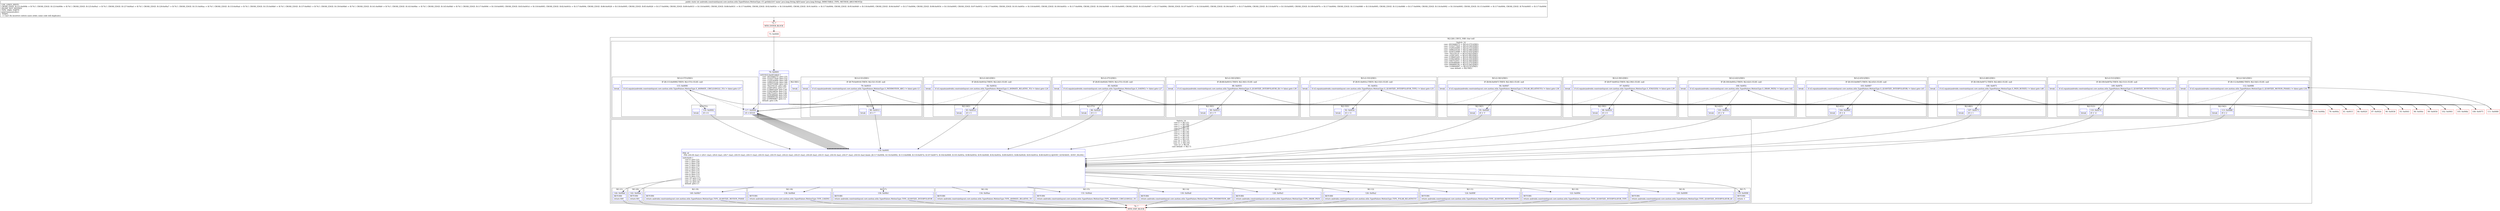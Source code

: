 digraph "CFG forandroidx.constraintlayout.core.motion.utils.TypedValues.MotionType.\-CC.getId(Ljava\/lang\/String;)I" {
subgraph cluster_Region_697923989 {
label = "R(2:2|6) | DECL_VAR: char null\l";
node [shape=record,color=blue];
subgraph cluster_SwitchRegion_542431701 {
label = "Switch: 14
 case -2033446275 -> R(3:(2:57|1)|58|1)
 case -1532277420 -> R(3:(2:54|1)|58|1)
 case -1529145600 -> R(3:(2:51|1)|58|1)
 case -1498310144 -> R(3:(2:48|1)|58|1)
 case -1030753096 -> R(3:(2:45|1)|58|1)
 case -762370135 -> R(3:(2:42|1)|58|1)
 case -232872051 -> R(3:(2:39|1)|58|1)
 case 1138491429 -> R(3:(2:36|1)|58|1)
 case 1539234834 -> R(3:(2:33|1)|58|1)
 case 1583722451 -> R(3:(2:30|1)|58|1)
 case 1639368448 -> R(3:(2:27|1)|58|1)
 case 1900899336 -> R(3:(2:24|1)|58|1)
 case 2109694967 -> R(3:(2:5|1)|58|1)
 case default -> R(2:58|1)";
node [shape=record,color=blue];
Node_76 [shape=record,label="{76\:\ 0x0005|switch(r2.hashCode()) \{\l    case \-2033446275: goto L55;\l    case \-1532277420: goto L52;\l    case \-1529145600: goto L49;\l    case \-1498310144: goto L46;\l    case \-1030753096: goto L43;\l    case \-762370135: goto L40;\l    case \-232872051: goto L37;\l    case 1138491429: goto L34;\l    case 1539234834: goto L31;\l    case 1583722451: goto L28;\l    case 1639368448: goto L25;\l    case 1900899336: goto L22;\l    case 2109694967: goto L3;\l    default: goto L58;\l\}\l}"];
subgraph cluster_Region_469902448 {
label = "R(3:(2:57|1)|58|1)";
node [shape=record,color=blue];
subgraph cluster_IfRegion_1673863042 {
label = "IF [B:115:0x0090] THEN: R(2:57|1) ELSE: null";
node [shape=record,color=blue];
Node_115 [shape=record,label="{115\:\ 0x0090|if (r2.equals(androidx.constraintlayout.core.motion.utils.TypedValues.MotionType.S_ANIMATE_CIRCLEANGLE_TO) != false) goto L57\l}"];
subgraph cluster_Region_1126239649 {
label = "R(2:57|1)";
node [shape=record,color=blue];
Node_116 [shape=record,label="{116\:\ 0x0092|r0 = 6\l}"];
Node_InsnContainer_971064643 [shape=record,label="{|break\l}"];
}
}
Node_117 [shape=record,label="{117\:\ 0x0094|r0 = 65535\l}"];
Node_InsnContainer_1540802107 [shape=record,label="{|break\l}"];
}
subgraph cluster_Region_1276374850 {
label = "R(3:(2:54|1)|58|1)";
node [shape=record,color=blue];
subgraph cluster_IfRegion_1565140709 {
label = "IF [B:112:0x0086] THEN: R(2:54|1) ELSE: null";
node [shape=record,color=blue];
Node_112 [shape=record,label="{112\:\ 0x0086|if (r2.equals(androidx.constraintlayout.core.motion.utils.TypedValues.MotionType.S_QUANTIZE_MOTION_PHASE) != false) goto L54\l}"];
subgraph cluster_Region_1586761962 {
label = "R(2:54|1)";
node [shape=record,color=blue];
Node_113 [shape=record,label="{113\:\ 0x0088|r0 = 2\l}"];
Node_InsnContainer_381164481 [shape=record,label="{|break\l}"];
}
}
Node_117 [shape=record,label="{117\:\ 0x0094|r0 = 65535\l}"];
Node_InsnContainer_624992008 [shape=record,label="{|break\l}"];
}
subgraph cluster_Region_1920105127 {
label = "R(3:(2:51|1)|58|1)";
node [shape=record,color=blue];
subgraph cluster_IfRegion_1212838533 {
label = "IF [B:109:0x007b] THEN: R(2:51|1) ELSE: null";
node [shape=record,color=blue];
Node_109 [shape=record,label="{109\:\ 0x007b|if (r2.equals(androidx.constraintlayout.core.motion.utils.TypedValues.MotionType.S_QUANTIZE_MOTIONSTEPS) != false) goto L51\l}"];
subgraph cluster_Region_765160122 {
label = "R(2:51|1)";
node [shape=record,color=blue];
Node_110 [shape=record,label="{110\:\ 0x007d|r0 = 'n'\l}"];
Node_InsnContainer_1144719463 [shape=record,label="{|break\l}"];
}
}
Node_117 [shape=record,label="{117\:\ 0x0094|r0 = 65535\l}"];
Node_InsnContainer_302740786 [shape=record,label="{|break\l}"];
}
subgraph cluster_Region_927795340 {
label = "R(3:(2:48|1)|58|1)";
node [shape=record,color=blue];
subgraph cluster_IfRegion_856821924 {
label = "IF [B:106:0x0071] THEN: R(2:48|1) ELSE: null";
node [shape=record,color=blue];
Node_106 [shape=record,label="{106\:\ 0x0071|if (r2.equals(androidx.constraintlayout.core.motion.utils.TypedValues.MotionType.S_PATH_ROTATE) != false) goto L48\l}"];
subgraph cluster_Region_1406163700 {
label = "R(2:48|1)";
node [shape=record,color=blue];
Node_107 [shape=record,label="{107\:\ 0x0073|r0 = 1\l}"];
Node_InsnContainer_685212185 [shape=record,label="{|break\l}"];
}
}
Node_117 [shape=record,label="{117\:\ 0x0094|r0 = 65535\l}"];
Node_InsnContainer_875814740 [shape=record,label="{|break\l}"];
}
subgraph cluster_Region_987859889 {
label = "R(3:(2:45|1)|58|1)";
node [shape=record,color=blue];
subgraph cluster_IfRegion_2111348229 {
label = "IF [B:103:0x0067] THEN: R(2:45|1) ELSE: null";
node [shape=record,color=blue];
Node_103 [shape=record,label="{103\:\ 0x0067|if (r2.equals(androidx.constraintlayout.core.motion.utils.TypedValues.MotionType.S_QUANTIZE_INTERPOLATOR) != false) goto L45\l}"];
subgraph cluster_Region_416749866 {
label = "R(2:45|1)";
node [shape=record,color=blue];
Node_104 [shape=record,label="{104\:\ 0x0069|r0 = 4\l}"];
Node_InsnContainer_1584150058 [shape=record,label="{|break\l}"];
}
}
Node_117 [shape=record,label="{117\:\ 0x0094|r0 = 65535\l}"];
Node_InsnContainer_1254076596 [shape=record,label="{|break\l}"];
}
subgraph cluster_Region_1767574096 {
label = "R(3:(2:42|1)|58|1)";
node [shape=record,color=blue];
subgraph cluster_IfRegion_1625034696 {
label = "IF [B:100:0x005c] THEN: R(2:42|1) ELSE: null";
node [shape=record,color=blue];
Node_100 [shape=record,label="{100\:\ 0x005c|if (r2.equals(androidx.constraintlayout.core.motion.utils.TypedValues.MotionType.S_DRAW_PATH) != false) goto L42\l}"];
subgraph cluster_Region_1715095962 {
label = "R(2:42|1)";
node [shape=record,color=blue];
Node_101 [shape=record,label="{101\:\ 0x005e|r0 = 'b'\l}"];
Node_InsnContainer_1498254688 [shape=record,label="{|break\l}"];
}
}
Node_117 [shape=record,label="{117\:\ 0x0094|r0 = 65535\l}"];
Node_InsnContainer_1722760453 [shape=record,label="{|break\l}"];
}
subgraph cluster_Region_136176286 {
label = "R(3:(2:39|1)|58|1)";
node [shape=record,color=blue];
subgraph cluster_IfRegion_1361189748 {
label = "IF [B:97:0x0052] THEN: R(2:39|1) ELSE: null";
node [shape=record,color=blue];
Node_97 [shape=record,label="{97\:\ 0x0052|if (r2.equals(androidx.constraintlayout.core.motion.utils.TypedValues.MotionType.S_STAGGER) != false) goto L39\l}"];
subgraph cluster_Region_276963677 {
label = "R(2:39|1)";
node [shape=record,color=blue];
Node_98 [shape=record,label="{98\:\ 0x0054|r0 = 0\l}"];
Node_InsnContainer_1367403735 [shape=record,label="{|break\l}"];
}
}
Node_117 [shape=record,label="{117\:\ 0x0094|r0 = 65535\l}"];
Node_InsnContainer_1687379210 [shape=record,label="{|break\l}"];
}
subgraph cluster_Region_1464570489 {
label = "R(3:(2:36|1)|58|1)";
node [shape=record,color=blue];
subgraph cluster_IfRegion_2076906376 {
label = "IF [B:94:0x0047] THEN: R(2:36|1) ELSE: null";
node [shape=record,color=blue];
Node_94 [shape=record,label="{94\:\ 0x0047|if (r2.equals(androidx.constraintlayout.core.motion.utils.TypedValues.MotionType.S_POLAR_RELATIVETO) != false) goto L36\l}"];
subgraph cluster_Region_1096076867 {
label = "R(2:36|1)";
node [shape=record,color=blue];
Node_95 [shape=record,label="{95\:\ 0x0049|r0 = 't'\l}"];
Node_InsnContainer_989023806 [shape=record,label="{|break\l}"];
}
}
Node_117 [shape=record,label="{117\:\ 0x0094|r0 = 65535\l}"];
Node_InsnContainer_1824783331 [shape=record,label="{|break\l}"];
}
subgraph cluster_Region_1631663906 {
label = "R(3:(2:33|1)|58|1)";
node [shape=record,color=blue];
subgraph cluster_IfRegion_315003004 {
label = "IF [B:91:0x003c] THEN: R(2:33|1) ELSE: null";
node [shape=record,color=blue];
Node_91 [shape=record,label="{91\:\ 0x003c|if (r2.equals(androidx.constraintlayout.core.motion.utils.TypedValues.MotionType.S_QUANTIZE_INTERPOLATOR_TYPE) != false) goto L33\l}"];
subgraph cluster_Region_1642762506 {
label = "R(2:33|1)";
node [shape=record,color=blue];
Node_92 [shape=record,label="{92\:\ 0x003e|r0 = 11\l}"];
Node_InsnContainer_825394943 [shape=record,label="{|break\l}"];
}
}
Node_117 [shape=record,label="{117\:\ 0x0094|r0 = 65535\l}"];
Node_InsnContainer_286309465 [shape=record,label="{|break\l}"];
}
subgraph cluster_Region_1358543056 {
label = "R(3:(2:30|1)|58|1)";
node [shape=record,color=blue];
subgraph cluster_IfRegion_1660899707 {
label = "IF [B:88:0x0031] THEN: R(2:30|1) ELSE: null";
node [shape=record,color=blue];
Node_88 [shape=record,label="{88\:\ 0x0031|if (r2.equals(androidx.constraintlayout.core.motion.utils.TypedValues.MotionType.S_QUANTIZE_INTERPOLATOR_ID) != false) goto L30\l}"];
subgraph cluster_Region_1437098548 {
label = "R(2:30|1)";
node [shape=record,color=blue];
Node_89 [shape=record,label="{89\:\ 0x0033|r0 = 'f'\l}"];
Node_InsnContainer_1142712360 [shape=record,label="{|break\l}"];
}
}
Node_117 [shape=record,label="{117\:\ 0x0094|r0 = 65535\l}"];
Node_InsnContainer_1639713578 [shape=record,label="{|break\l}"];
}
subgraph cluster_Region_932690243 {
label = "R(3:(2:27|1)|58|1)";
node [shape=record,color=blue];
subgraph cluster_IfRegion_1968865584 {
label = "IF [B:85:0x0026] THEN: R(2:27|1) ELSE: null";
node [shape=record,color=blue];
Node_85 [shape=record,label="{85\:\ 0x0026|if (r2.equals(androidx.constraintlayout.core.motion.utils.TypedValues.MotionType.S_EASING) != false) goto L27\l}"];
subgraph cluster_Region_1419852053 {
label = "R(2:27|1)";
node [shape=record,color=blue];
Node_86 [shape=record,label="{86\:\ 0x0028|r0 = 3\l}"];
Node_InsnContainer_1840673385 [shape=record,label="{|break\l}"];
}
}
Node_117 [shape=record,label="{117\:\ 0x0094|r0 = 65535\l}"];
Node_InsnContainer_1254890207 [shape=record,label="{|break\l}"];
}
subgraph cluster_Region_1019489682 {
label = "R(3:(2:24|1)|58|1)";
node [shape=record,color=blue];
subgraph cluster_IfRegion_1269349879 {
label = "IF [B:82:0x001b] THEN: R(2:24|1) ELSE: null";
node [shape=record,color=blue];
Node_82 [shape=record,label="{82\:\ 0x001b|if (r2.equals(androidx.constraintlayout.core.motion.utils.TypedValues.MotionType.S_ANIMATE_RELATIVE_TO) != false) goto L24\l}"];
subgraph cluster_Region_861979412 {
label = "R(2:24|1)";
node [shape=record,color=blue];
Node_83 [shape=record,label="{83\:\ 0x001d|r0 = 5\l}"];
Node_InsnContainer_1784342195 [shape=record,label="{|break\l}"];
}
}
Node_117 [shape=record,label="{117\:\ 0x0094|r0 = 65535\l}"];
Node_InsnContainer_874636459 [shape=record,label="{|break\l}"];
}
subgraph cluster_Region_1414853903 {
label = "R(3:(2:5|1)|58|1)";
node [shape=record,color=blue];
subgraph cluster_IfRegion_512821778 {
label = "IF [B:79:0x0010] THEN: R(2:5|1) ELSE: null";
node [shape=record,color=blue];
Node_79 [shape=record,label="{79\:\ 0x0010|if (r2.equals(androidx.constraintlayout.core.motion.utils.TypedValues.MotionType.S_PATHMOTION_ARC) != false) goto L5\l}"];
subgraph cluster_Region_112686771 {
label = "R(2:5|1)";
node [shape=record,color=blue];
Node_80 [shape=record,label="{80\:\ 0x0012|r0 = 7\l}"];
Node_InsnContainer_282610482 [shape=record,label="{|break\l}"];
}
}
Node_117 [shape=record,label="{117\:\ 0x0094|r0 = 65535\l}"];
Node_InsnContainer_764041444 [shape=record,label="{|break\l}"];
}
subgraph cluster_Region_1232533613 {
label = "R(2:58|1)";
node [shape=record,color=blue];
Node_117 [shape=record,label="{117\:\ 0x0094|r0 = 65535\l}"];
Node_InsnContainer_372630850 [shape=record,label="{|break\l}"];
}
}
subgraph cluster_SwitchRegion_6466572 {
label = "Switch: 14
 case 0 -> R(1:21)
 case 1 -> R(1:20)
 case 2 -> R(1:19)
 case 3 -> R(1:18)
 case 4 -> R(1:17)
 case 5 -> R(1:16)
 case 6 -> R(1:15)
 case 7 -> R(1:14)
 case 8 -> R(1:13)
 case 9 -> R(1:12)
 case 10 -> R(1:11)
 case 11 -> R(1:10)
 case 12 -> R(1:9)
 case default -> R(1:7)";
node [shape=record,color=blue];
Node_118 [shape=record,label="{118\:\ 0x0095|PHI: r0 \l  PHI: (r0v38 char) = (r0v1 char), (r0v4 char), (r0v7 char), (r0v10 char), (r0v13 char), (r0v16 char), (r0v19 char), (r0v22 char), (r0v25 char), (r0v28 char), (r0v31 char), (r0v34 char), (r0v37 char), (r0v54 char) binds: [B:117:0x0094, B:116:0x0092, B:113:0x0088, B:110:0x007d, B:107:0x0073, B:104:0x0069, B:101:0x005e, B:98:0x0054, B:95:0x0049, B:92:0x003e, B:89:0x0033, B:86:0x0028, B:83:0x001d, B:80:0x0012] A[DONT_GENERATE, DONT_INLINE]\l|switch(r0) \{\l    case 0: goto L21;\l    case 1: goto L20;\l    case 2: goto L19;\l    case 3: goto L18;\l    case 4: goto L17;\l    case 5: goto L16;\l    case 6: goto L15;\l    case 7: goto L14;\l    case 8: goto L13;\l    case 9: goto L12;\l    case 10: goto L11;\l    case 11: goto L10;\l    case 12: goto L9;\l    default: goto L7;\l\}\l}"];
subgraph cluster_Region_1379006185 {
label = "R(1:21)";
node [shape=record,color=blue];
Node_144 [shape=record,label="{144\:\ 0x00bd|RETURN\l|return 600\l}"];
}
subgraph cluster_Region_755226931 {
label = "R(1:20)";
node [shape=record,color=blue];
Node_142 [shape=record,label="{142\:\ 0x00ba|RETURN\l|return 601\l}"];
}
subgraph cluster_Region_337978916 {
label = "R(1:19)";
node [shape=record,color=blue];
Node_140 [shape=record,label="{140\:\ 0x00b7|RETURN\l|return androidx.constraintlayout.core.motion.utils.TypedValues.MotionType.TYPE_QUANTIZE_MOTION_PHASE\l}"];
}
subgraph cluster_Region_20118112 {
label = "R(1:18)";
node [shape=record,color=blue];
Node_138 [shape=record,label="{138\:\ 0x00b4|RETURN\l|return androidx.constraintlayout.core.motion.utils.TypedValues.MotionType.TYPE_EASING\l}"];
}
subgraph cluster_Region_1558827537 {
label = "R(1:17)";
node [shape=record,color=blue];
Node_136 [shape=record,label="{136\:\ 0x00b1|RETURN\l|return androidx.constraintlayout.core.motion.utils.TypedValues.MotionType.TYPE_QUANTIZE_INTERPOLATOR\l}"];
}
subgraph cluster_Region_1871725310 {
label = "R(1:16)";
node [shape=record,color=blue];
Node_134 [shape=record,label="{134\:\ 0x00ae|RETURN\l|return androidx.constraintlayout.core.motion.utils.TypedValues.MotionType.TYPE_ANIMATE_RELATIVE_TO\l}"];
}
subgraph cluster_Region_1379491118 {
label = "R(1:15)";
node [shape=record,color=blue];
Node_132 [shape=record,label="{132\:\ 0x00ab|RETURN\l|return androidx.constraintlayout.core.motion.utils.TypedValues.MotionType.TYPE_ANIMATE_CIRCLEANGLE_TO\l}"];
}
subgraph cluster_Region_1154374899 {
label = "R(1:14)";
node [shape=record,color=blue];
Node_130 [shape=record,label="{130\:\ 0x00a8|RETURN\l|return androidx.constraintlayout.core.motion.utils.TypedValues.MotionType.TYPE_PATHMOTION_ARC\l}"];
}
subgraph cluster_Region_1445291809 {
label = "R(1:13)";
node [shape=record,color=blue];
Node_128 [shape=record,label="{128\:\ 0x00a5|RETURN\l|return androidx.constraintlayout.core.motion.utils.TypedValues.MotionType.TYPE_DRAW_PATH\l}"];
}
subgraph cluster_Region_995055785 {
label = "R(1:12)";
node [shape=record,color=blue];
Node_126 [shape=record,label="{126\:\ 0x00a2|RETURN\l|return androidx.constraintlayout.core.motion.utils.TypedValues.MotionType.TYPE_POLAR_RELATIVETO\l}"];
}
subgraph cluster_Region_596095683 {
label = "R(1:11)";
node [shape=record,color=blue];
Node_124 [shape=record,label="{124\:\ 0x009f|RETURN\l|return androidx.constraintlayout.core.motion.utils.TypedValues.MotionType.TYPE_QUANTIZE_MOTIONSTEPS\l}"];
}
subgraph cluster_Region_353913732 {
label = "R(1:10)";
node [shape=record,color=blue];
Node_122 [shape=record,label="{122\:\ 0x009c|RETURN\l|return androidx.constraintlayout.core.motion.utils.TypedValues.MotionType.TYPE_QUANTIZE_INTERPOLATOR_TYPE\l}"];
}
subgraph cluster_Region_1752775273 {
label = "R(1:9)";
node [shape=record,color=blue];
Node_120 [shape=record,label="{120\:\ 0x0099|RETURN\l|return androidx.constraintlayout.core.motion.utils.TypedValues.MotionType.TYPE_QUANTIZE_INTERPOLATOR_ID\l}"];
}
subgraph cluster_Region_691187167 {
label = "R(1:7)";
node [shape=record,color=blue];
Node_119 [shape=record,label="{119\:\ 0x0098|RETURN\l|return \-1\l}"];
}
}
}
Node_73 [shape=record,color=red,label="{73\:\ ?|MTH_ENTER_BLOCK\l}"];
Node_75 [shape=record,color=red,label="{75\:\ 0x0000}"];
Node_78 [shape=record,color=red,label="{78\:\ 0x000a}"];
Node_74 [shape=record,color=red,label="{74\:\ ?|MTH_EXIT_BLOCK\l}"];
Node_81 [shape=record,color=red,label="{81\:\ 0x0015}"];
Node_84 [shape=record,color=red,label="{84\:\ 0x0020}"];
Node_87 [shape=record,color=red,label="{87\:\ 0x002b}"];
Node_90 [shape=record,color=red,label="{90\:\ 0x0036}"];
Node_93 [shape=record,color=red,label="{93\:\ 0x0041}"];
Node_96 [shape=record,color=red,label="{96\:\ 0x004c}"];
Node_99 [shape=record,color=red,label="{99\:\ 0x0056}"];
Node_102 [shape=record,color=red,label="{102\:\ 0x0061}"];
Node_105 [shape=record,color=red,label="{105\:\ 0x006b}"];
Node_108 [shape=record,color=red,label="{108\:\ 0x0075}"];
Node_111 [shape=record,color=red,label="{111\:\ 0x0080}"];
Node_114 [shape=record,color=red,label="{114\:\ 0x008a}"];
MethodNode[shape=record,label="{public static int androidx.constraintlayout.core.motion.utils.TypedValues.MotionType.\-CC.getId((r2v0 'name' java.lang.String A[D('name' java.lang.String), IMMUTABLE_TYPE, METHOD_ARGUMENT]))  | USE_LINES_HINTS\lCROSS_EDGE: B:121:0x009b \-\> B:74:?, CROSS_EDGE: B:123:0x009e \-\> B:74:?, CROSS_EDGE: B:125:0x00a1 \-\> B:74:?, CROSS_EDGE: B:127:0x00a4 \-\> B:74:?, CROSS_EDGE: B:129:0x00a7 \-\> B:74:?, CROSS_EDGE: B:131:0x00aa \-\> B:74:?, CROSS_EDGE: B:133:0x00ad \-\> B:74:?, CROSS_EDGE: B:135:0x00b0 \-\> B:74:?, CROSS_EDGE: B:137:0x00b3 \-\> B:74:?, CROSS_EDGE: B:139:0x00b6 \-\> B:74:?, CROSS_EDGE: B:141:0x00b9 \-\> B:74:?, CROSS_EDGE: B:143:0x00bc \-\> B:74:?, CROSS_EDGE: B:145:0x00bf \-\> B:74:?, CROSS_EDGE: B:117:0x0094 \-\> B:118:0x0095, CROSS_EDGE: B:83:0x001d \-\> B:118:0x0095, CROSS_EDGE: B:82:0x001b \-\> B:117:0x0094, CROSS_EDGE: B:86:0x0028 \-\> B:118:0x0095, CROSS_EDGE: B:85:0x0026 \-\> B:117:0x0094, CROSS_EDGE: B:89:0x0033 \-\> B:118:0x0095, CROSS_EDGE: B:88:0x0031 \-\> B:117:0x0094, CROSS_EDGE: B:92:0x003e \-\> B:118:0x0095, CROSS_EDGE: B:91:0x003c \-\> B:117:0x0094, CROSS_EDGE: B:95:0x0049 \-\> B:118:0x0095, CROSS_EDGE: B:94:0x0047 \-\> B:117:0x0094, CROSS_EDGE: B:98:0x0054 \-\> B:118:0x0095, CROSS_EDGE: B:97:0x0052 \-\> B:117:0x0094, CROSS_EDGE: B:101:0x005e \-\> B:118:0x0095, CROSS_EDGE: B:100:0x005c \-\> B:117:0x0094, CROSS_EDGE: B:104:0x0069 \-\> B:118:0x0095, CROSS_EDGE: B:103:0x0067 \-\> B:117:0x0094, CROSS_EDGE: B:107:0x0073 \-\> B:118:0x0095, CROSS_EDGE: B:106:0x0071 \-\> B:117:0x0094, CROSS_EDGE: B:110:0x007d \-\> B:118:0x0095, CROSS_EDGE: B:109:0x007b \-\> B:117:0x0094, CROSS_EDGE: B:113:0x0088 \-\> B:118:0x0095, CROSS_EDGE: B:112:0x0086 \-\> B:117:0x0094, CROSS_EDGE: B:116:0x0092 \-\> B:118:0x0095, CROSS_EDGE: B:115:0x0090 \-\> B:117:0x0094, CROSS_EDGE: B:76:0x0005 \-\> B:117:0x0094\lINLINE_NOT_NEEDED\lTYPE_VARS: EMPTY\lJadxCommentsAttr\{\l WARN: \l \-\> Can't fix incorrect switch cases order, some code will duplicate\}\l}"];
MethodNode -> Node_73;Node_76 -> Node_78;
Node_76 -> Node_81;
Node_76 -> Node_84;
Node_76 -> Node_87;
Node_76 -> Node_90;
Node_76 -> Node_93;
Node_76 -> Node_96;
Node_76 -> Node_99;
Node_76 -> Node_102;
Node_76 -> Node_105;
Node_76 -> Node_108;
Node_76 -> Node_111;
Node_76 -> Node_114;
Node_76 -> Node_117;
Node_115 -> Node_116;
Node_115 -> Node_117[style=dashed];
Node_116 -> Node_118;
Node_117 -> Node_118;
Node_112 -> Node_113;
Node_112 -> Node_117[style=dashed];
Node_113 -> Node_118;
Node_117 -> Node_118;
Node_109 -> Node_110;
Node_109 -> Node_117[style=dashed];
Node_110 -> Node_118;
Node_117 -> Node_118;
Node_106 -> Node_107;
Node_106 -> Node_117[style=dashed];
Node_107 -> Node_118;
Node_117 -> Node_118;
Node_103 -> Node_104;
Node_103 -> Node_117[style=dashed];
Node_104 -> Node_118;
Node_117 -> Node_118;
Node_100 -> Node_101;
Node_100 -> Node_117[style=dashed];
Node_101 -> Node_118;
Node_117 -> Node_118;
Node_97 -> Node_98;
Node_97 -> Node_117[style=dashed];
Node_98 -> Node_118;
Node_117 -> Node_118;
Node_94 -> Node_95;
Node_94 -> Node_117[style=dashed];
Node_95 -> Node_118;
Node_117 -> Node_118;
Node_91 -> Node_92;
Node_91 -> Node_117[style=dashed];
Node_92 -> Node_118;
Node_117 -> Node_118;
Node_88 -> Node_89;
Node_88 -> Node_117[style=dashed];
Node_89 -> Node_118;
Node_117 -> Node_118;
Node_85 -> Node_86;
Node_85 -> Node_117[style=dashed];
Node_86 -> Node_118;
Node_117 -> Node_118;
Node_82 -> Node_83;
Node_82 -> Node_117[style=dashed];
Node_83 -> Node_118;
Node_117 -> Node_118;
Node_79 -> Node_80;
Node_79 -> Node_117[style=dashed];
Node_80 -> Node_118;
Node_117 -> Node_118;
Node_117 -> Node_118;
Node_118 -> Node_119;
Node_118 -> Node_120;
Node_118 -> Node_122;
Node_118 -> Node_124;
Node_118 -> Node_126;
Node_118 -> Node_128;
Node_118 -> Node_130;
Node_118 -> Node_132;
Node_118 -> Node_134;
Node_118 -> Node_136;
Node_118 -> Node_138;
Node_118 -> Node_140;
Node_118 -> Node_142;
Node_118 -> Node_144;
Node_144 -> Node_74;
Node_142 -> Node_74;
Node_140 -> Node_74;
Node_138 -> Node_74;
Node_136 -> Node_74;
Node_134 -> Node_74;
Node_132 -> Node_74;
Node_130 -> Node_74;
Node_128 -> Node_74;
Node_126 -> Node_74;
Node_124 -> Node_74;
Node_122 -> Node_74;
Node_120 -> Node_74;
Node_119 -> Node_74;
Node_73 -> Node_75;
Node_75 -> Node_76;
Node_78 -> Node_79;
Node_81 -> Node_82;
Node_84 -> Node_85;
Node_87 -> Node_88;
Node_90 -> Node_91;
Node_93 -> Node_94;
Node_96 -> Node_97;
Node_99 -> Node_100;
Node_102 -> Node_103;
Node_105 -> Node_106;
Node_108 -> Node_109;
Node_111 -> Node_112;
Node_114 -> Node_115;
}

